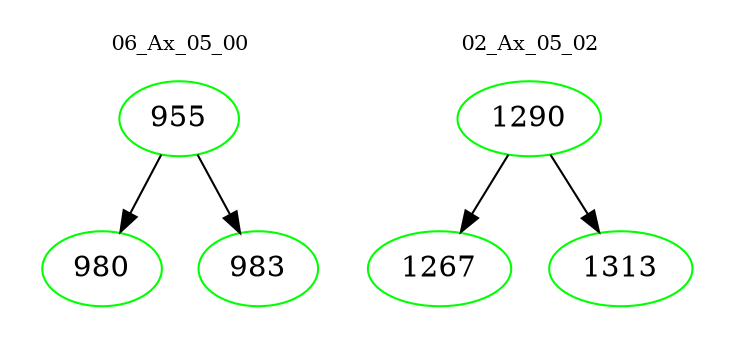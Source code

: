 digraph{
subgraph cluster_0 {
color = white
label = "06_Ax_05_00";
fontsize=10;
T0_955 [label="955", color="green"]
T0_955 -> T0_980 [color="black"]
T0_980 [label="980", color="green"]
T0_955 -> T0_983 [color="black"]
T0_983 [label="983", color="green"]
}
subgraph cluster_1 {
color = white
label = "02_Ax_05_02";
fontsize=10;
T1_1290 [label="1290", color="green"]
T1_1290 -> T1_1267 [color="black"]
T1_1267 [label="1267", color="green"]
T1_1290 -> T1_1313 [color="black"]
T1_1313 [label="1313", color="green"]
}
}
